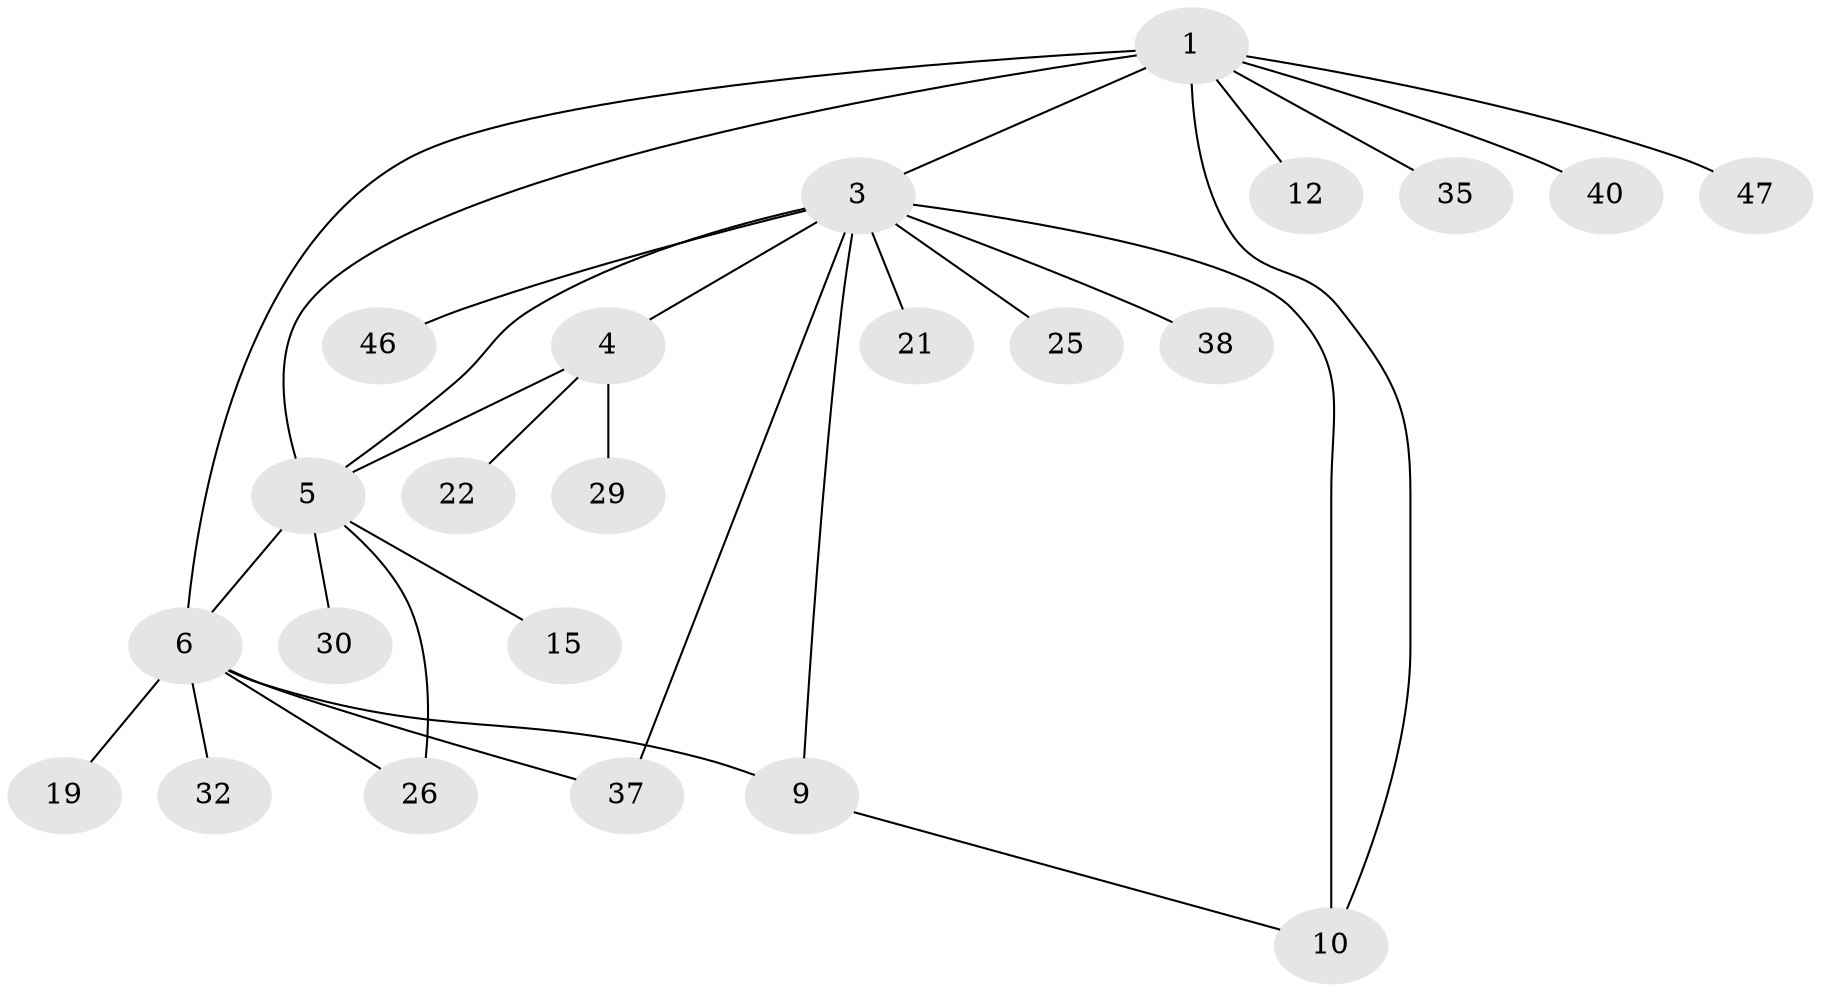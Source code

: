 // original degree distribution, {8: 0.02127659574468085, 5: 0.02127659574468085, 4: 0.02127659574468085, 9: 0.0425531914893617, 3: 0.0851063829787234, 7: 0.0425531914893617, 6: 0.02127659574468085, 1: 0.574468085106383, 2: 0.1702127659574468}
// Generated by graph-tools (version 1.1) at 2025/19/03/04/25 18:19:32]
// undirected, 23 vertices, 30 edges
graph export_dot {
graph [start="1"]
  node [color=gray90,style=filled];
  1 [super="+2+11+33"];
  3 [super="+7"];
  4 [super="+14+24+41+39+43"];
  5 [super="+8"];
  6;
  9;
  10 [super="+16+28+34"];
  12;
  15;
  19 [super="+20"];
  21;
  22 [super="+27"];
  25;
  26;
  29;
  30;
  32;
  35;
  37 [super="+45"];
  38;
  40;
  46;
  47;
  1 -- 3;
  1 -- 6;
  1 -- 35;
  1 -- 40;
  1 -- 47;
  1 -- 10;
  1 -- 5 [weight=2];
  1 -- 12;
  3 -- 4;
  3 -- 9;
  3 -- 5;
  3 -- 37;
  3 -- 38;
  3 -- 10;
  3 -- 46;
  3 -- 21;
  3 -- 25;
  4 -- 5;
  4 -- 22;
  4 -- 29;
  5 -- 6;
  5 -- 26;
  5 -- 30;
  5 -- 15;
  6 -- 9;
  6 -- 19;
  6 -- 26;
  6 -- 32;
  6 -- 37;
  9 -- 10;
}
